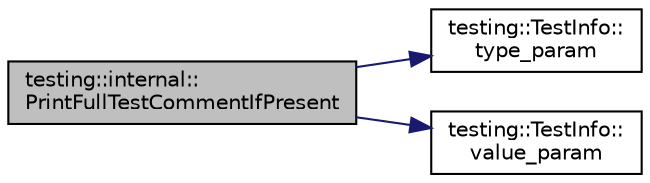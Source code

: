digraph "testing::internal::PrintFullTestCommentIfPresent"
{
 // LATEX_PDF_SIZE
  bgcolor="transparent";
  edge [fontname="Helvetica",fontsize="10",labelfontname="Helvetica",labelfontsize="10"];
  node [fontname="Helvetica",fontsize="10",shape=record];
  rankdir="LR";
  Node1 [label="testing::internal::\lPrintFullTestCommentIfPresent",height=0.2,width=0.4,color="black", fillcolor="grey75", style="filled", fontcolor="black",tooltip=" "];
  Node1 -> Node2 [color="midnightblue",fontsize="10",style="solid",fontname="Helvetica"];
  Node2 [label="testing::TestInfo::\ltype_param",height=0.2,width=0.4,color="black",URL="$classtesting_1_1TestInfo.html#a7759bc57f4350ad406cbbb0b3bcea320",tooltip=" "];
  Node1 -> Node3 [color="midnightblue",fontsize="10",style="solid",fontname="Helvetica"];
  Node3 [label="testing::TestInfo::\lvalue_param",height=0.2,width=0.4,color="black",URL="$classtesting_1_1TestInfo.html#abdf2c6cfcf4819e725816c64e1c1fc24",tooltip=" "];
}
